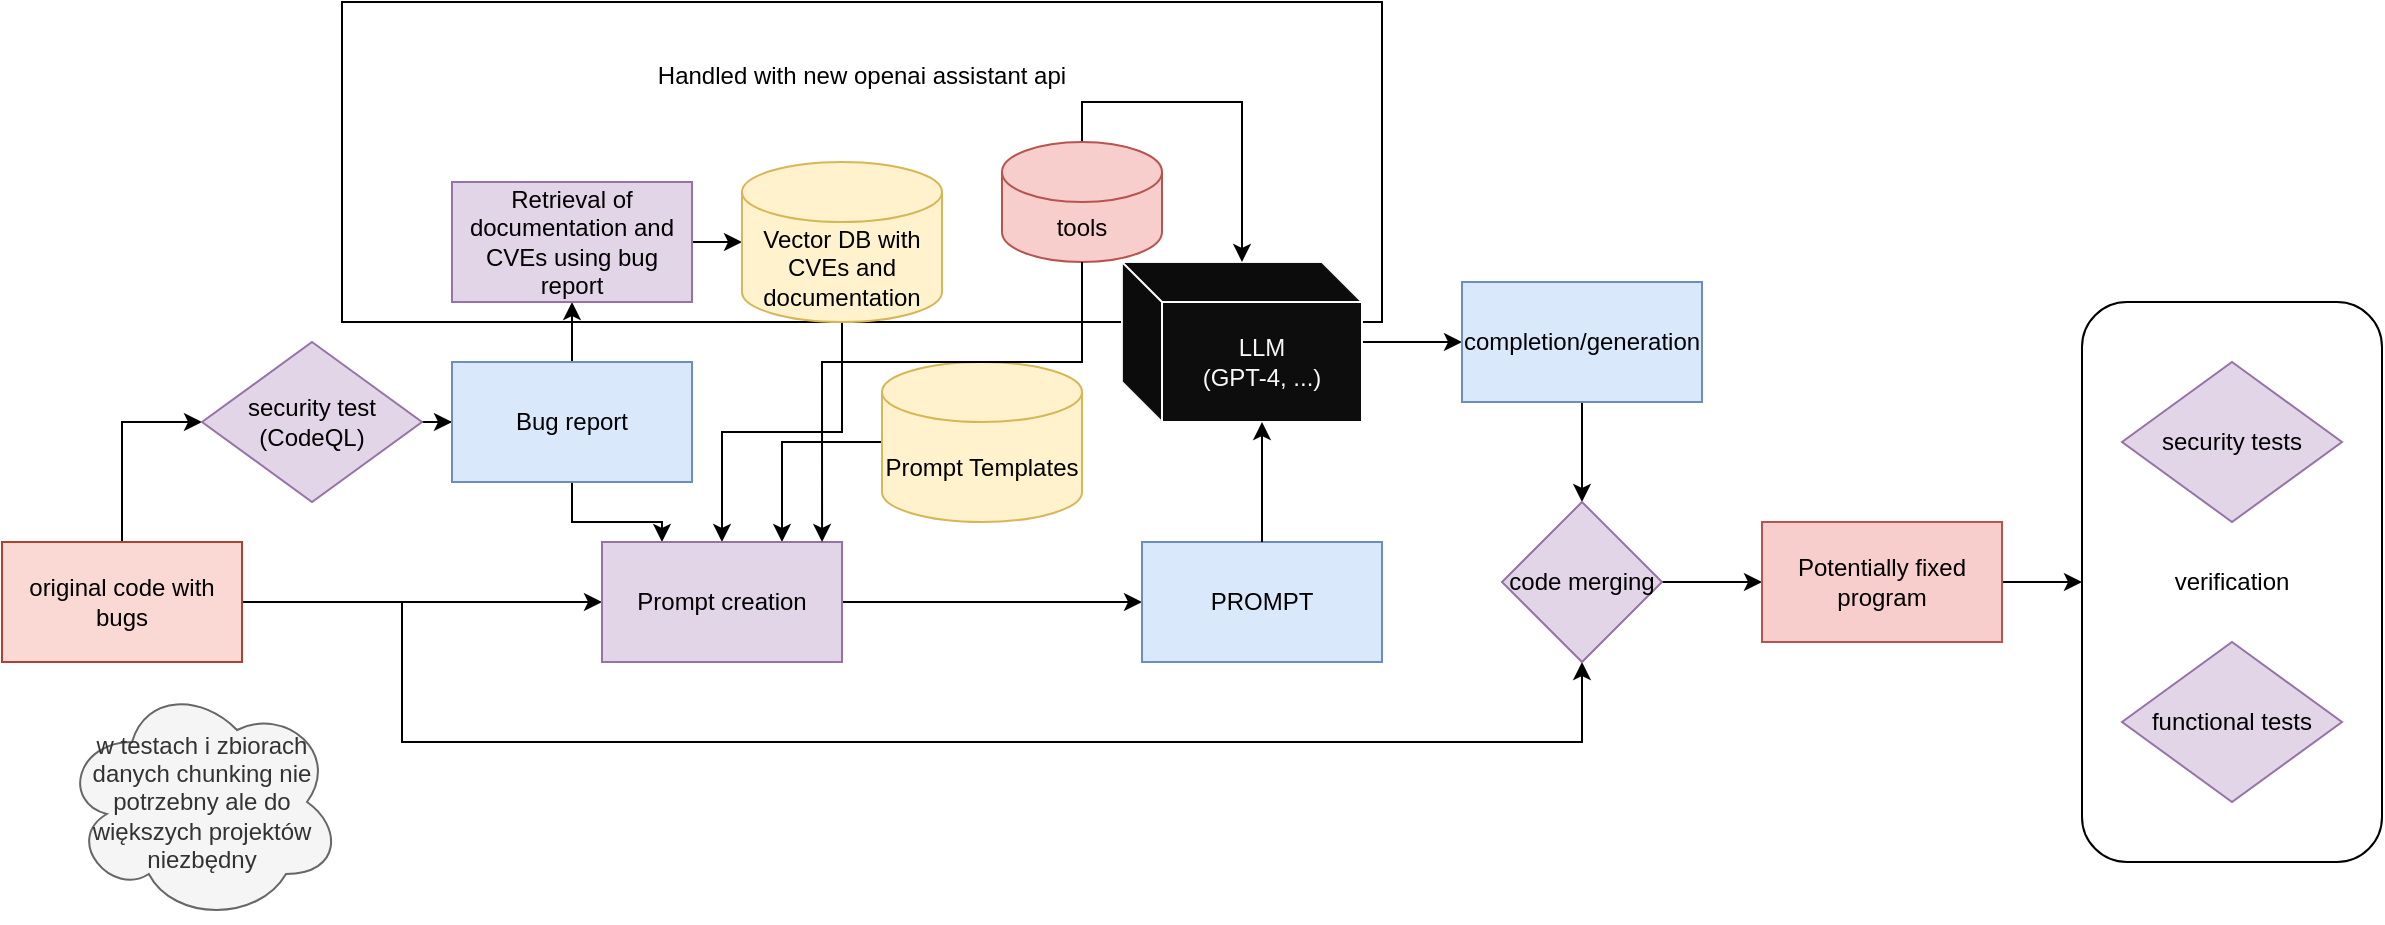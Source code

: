 <mxfile version="22.1.3" type="github">
  <diagram name="Page-1" id="2YBvvXClWsGukQMizWep">
    <mxGraphModel dx="1434" dy="835" grid="1" gridSize="10" guides="1" tooltips="1" connect="1" arrows="1" fold="1" page="1" pageScale="1" pageWidth="850" pageHeight="1100" math="0" shadow="0">
      <root>
        <mxCell id="0" />
        <mxCell id="1" parent="0" />
        <mxCell id="hU-8InKCtP9nK7P86rN6-2" value="&lt;div&gt;Handled with new openai assistant api&lt;/div&gt;&lt;div&gt;&lt;br&gt;&lt;/div&gt;&lt;div&gt;&lt;br&gt;&lt;/div&gt;&lt;div&gt;&lt;br&gt;&lt;/div&gt;&lt;div&gt;&lt;br&gt;&lt;/div&gt;&lt;div&gt;&lt;br&gt;&lt;/div&gt;&lt;div&gt;&lt;br&gt;&lt;/div&gt;" style="rounded=0;whiteSpace=wrap;html=1;fillColor=none;" vertex="1" parent="1">
          <mxGeometry x="250" y="120" width="520" height="160" as="geometry" />
        </mxCell>
        <mxCell id="Ab3tzTa3yzkyZwKfhWyt-38" value="verification" style="rounded=1;whiteSpace=wrap;html=1;fillColor=none;glass=0;" parent="1" vertex="1">
          <mxGeometry x="1120" y="270" width="150" height="280" as="geometry" />
        </mxCell>
        <mxCell id="Ab3tzTa3yzkyZwKfhWyt-6" value="" style="edgeStyle=orthogonalEdgeStyle;rounded=0;orthogonalLoop=1;jettySize=auto;html=1;entryX=0;entryY=0.5;entryDx=0;entryDy=0;" parent="1" source="Ab3tzTa3yzkyZwKfhWyt-3" target="Ab3tzTa3yzkyZwKfhWyt-4" edge="1">
          <mxGeometry relative="1" as="geometry">
            <mxPoint x="140" y="310" as="targetPoint" />
          </mxGeometry>
        </mxCell>
        <mxCell id="Ab3tzTa3yzkyZwKfhWyt-18" style="edgeStyle=orthogonalEdgeStyle;rounded=0;orthogonalLoop=1;jettySize=auto;html=1;entryX=0;entryY=0.5;entryDx=0;entryDy=0;" parent="1" source="Ab3tzTa3yzkyZwKfhWyt-3" target="Ab3tzTa3yzkyZwKfhWyt-17" edge="1">
          <mxGeometry relative="1" as="geometry" />
        </mxCell>
        <mxCell id="Ab3tzTa3yzkyZwKfhWyt-3" value="original code with bugs" style="rounded=0;whiteSpace=wrap;html=1;fillColor=#fad9d5;strokeColor=#ae4132;" parent="1" vertex="1">
          <mxGeometry x="80" y="390" width="120" height="60" as="geometry" />
        </mxCell>
        <mxCell id="Ab3tzTa3yzkyZwKfhWyt-8" value="" style="edgeStyle=orthogonalEdgeStyle;rounded=0;orthogonalLoop=1;jettySize=auto;html=1;" parent="1" source="Ab3tzTa3yzkyZwKfhWyt-4" target="Ab3tzTa3yzkyZwKfhWyt-7" edge="1">
          <mxGeometry relative="1" as="geometry" />
        </mxCell>
        <mxCell id="Ab3tzTa3yzkyZwKfhWyt-4" value="&lt;div&gt;security test&lt;/div&gt;&lt;div&gt;(CodeQL)&lt;br&gt;&lt;/div&gt;" style="rhombus;whiteSpace=wrap;html=1;fillColor=#e1d5e7;strokeColor=#9673a6;" parent="1" vertex="1">
          <mxGeometry x="180" y="290" width="110" height="80" as="geometry" />
        </mxCell>
        <mxCell id="Ab3tzTa3yzkyZwKfhWyt-11" value="" style="edgeStyle=orthogonalEdgeStyle;rounded=0;orthogonalLoop=1;jettySize=auto;html=1;" parent="1" source="Ab3tzTa3yzkyZwKfhWyt-7" target="Ab3tzTa3yzkyZwKfhWyt-10" edge="1">
          <mxGeometry relative="1" as="geometry" />
        </mxCell>
        <mxCell id="Ab3tzTa3yzkyZwKfhWyt-19" style="edgeStyle=orthogonalEdgeStyle;rounded=0;orthogonalLoop=1;jettySize=auto;html=1;entryX=0.25;entryY=0;entryDx=0;entryDy=0;" parent="1" source="Ab3tzTa3yzkyZwKfhWyt-7" target="Ab3tzTa3yzkyZwKfhWyt-17" edge="1">
          <mxGeometry relative="1" as="geometry" />
        </mxCell>
        <mxCell id="Ab3tzTa3yzkyZwKfhWyt-7" value="Bug report" style="whiteSpace=wrap;html=1;fillColor=#dae8fc;strokeColor=#6c8ebf;" parent="1" vertex="1">
          <mxGeometry x="305" y="300" width="120" height="60" as="geometry" />
        </mxCell>
        <mxCell id="Ab3tzTa3yzkyZwKfhWyt-16" value="" style="edgeStyle=orthogonalEdgeStyle;rounded=0;orthogonalLoop=1;jettySize=auto;html=1;" parent="1" source="Ab3tzTa3yzkyZwKfhWyt-10" target="Ab3tzTa3yzkyZwKfhWyt-15" edge="1">
          <mxGeometry relative="1" as="geometry" />
        </mxCell>
        <mxCell id="Ab3tzTa3yzkyZwKfhWyt-10" value="Retrieval of documentation and CVEs using bug report" style="whiteSpace=wrap;html=1;fillColor=#e1d5e7;strokeColor=#9673a6;" parent="1" vertex="1">
          <mxGeometry x="305" y="210" width="120" height="60" as="geometry" />
        </mxCell>
        <mxCell id="Ab3tzTa3yzkyZwKfhWyt-21" style="edgeStyle=orthogonalEdgeStyle;rounded=0;orthogonalLoop=1;jettySize=auto;html=1;entryX=0.75;entryY=0;entryDx=0;entryDy=0;" parent="1" source="Ab3tzTa3yzkyZwKfhWyt-12" target="Ab3tzTa3yzkyZwKfhWyt-17" edge="1">
          <mxGeometry relative="1" as="geometry" />
        </mxCell>
        <mxCell id="Ab3tzTa3yzkyZwKfhWyt-12" value="Prompt Templates" style="shape=cylinder3;whiteSpace=wrap;html=1;boundedLbl=1;backgroundOutline=1;size=15;fillColor=#fff2cc;strokeColor=#d6b656;" parent="1" vertex="1">
          <mxGeometry x="520" y="300" width="100" height="80" as="geometry" />
        </mxCell>
        <mxCell id="Ab3tzTa3yzkyZwKfhWyt-20" style="edgeStyle=orthogonalEdgeStyle;rounded=0;orthogonalLoop=1;jettySize=auto;html=1;entryX=0.5;entryY=0;entryDx=0;entryDy=0;" parent="1" source="Ab3tzTa3yzkyZwKfhWyt-15" target="Ab3tzTa3yzkyZwKfhWyt-17" edge="1">
          <mxGeometry relative="1" as="geometry" />
        </mxCell>
        <mxCell id="Ab3tzTa3yzkyZwKfhWyt-15" value="Vector DB with CVEs and documentation" style="shape=cylinder3;whiteSpace=wrap;html=1;boundedLbl=1;backgroundOutline=1;size=15;fillColor=#fff2cc;strokeColor=#d6b656;" parent="1" vertex="1">
          <mxGeometry x="450" y="200" width="100" height="80" as="geometry" />
        </mxCell>
        <mxCell id="Ab3tzTa3yzkyZwKfhWyt-23" value="" style="edgeStyle=orthogonalEdgeStyle;rounded=0;orthogonalLoop=1;jettySize=auto;html=1;" parent="1" source="Ab3tzTa3yzkyZwKfhWyt-17" target="Ab3tzTa3yzkyZwKfhWyt-22" edge="1">
          <mxGeometry relative="1" as="geometry" />
        </mxCell>
        <mxCell id="Ab3tzTa3yzkyZwKfhWyt-17" value="Prompt creation" style="rounded=0;whiteSpace=wrap;html=1;fillColor=#e1d5e7;strokeColor=#9673a6;" parent="1" vertex="1">
          <mxGeometry x="380" y="390" width="120" height="60" as="geometry" />
        </mxCell>
        <mxCell id="Ab3tzTa3yzkyZwKfhWyt-22" value="PROMPT" style="rounded=0;whiteSpace=wrap;html=1;fillColor=#dae8fc;strokeColor=#6c8ebf;" parent="1" vertex="1">
          <mxGeometry x="650" y="390" width="120" height="60" as="geometry" />
        </mxCell>
        <mxCell id="Ab3tzTa3yzkyZwKfhWyt-29" value="" style="edgeStyle=orthogonalEdgeStyle;rounded=0;orthogonalLoop=1;jettySize=auto;html=1;" parent="1" source="Ab3tzTa3yzkyZwKfhWyt-25" target="Ab3tzTa3yzkyZwKfhWyt-28" edge="1">
          <mxGeometry relative="1" as="geometry" />
        </mxCell>
        <mxCell id="Ab3tzTa3yzkyZwKfhWyt-25" value="&lt;div&gt;LLM&lt;/div&gt;&lt;div&gt;(GPT-4, ...)&lt;br&gt;&lt;/div&gt;" style="shape=cube;whiteSpace=wrap;html=1;boundedLbl=1;backgroundOutline=1;darkOpacity=0.05;darkOpacity2=0.1;fillColor=#0D0D0D;strokeColor=#FCFCFC;fontColor=#FAF7F7;" parent="1" vertex="1">
          <mxGeometry x="640" y="250" width="120" height="80" as="geometry" />
        </mxCell>
        <mxCell id="Ab3tzTa3yzkyZwKfhWyt-27" style="edgeStyle=orthogonalEdgeStyle;rounded=0;orthogonalLoop=1;jettySize=auto;html=1;exitX=0.5;exitY=0;exitDx=0;exitDy=0;entryX=0;entryY=0;entryDx=70;entryDy=80;entryPerimeter=0;" parent="1" source="Ab3tzTa3yzkyZwKfhWyt-22" target="Ab3tzTa3yzkyZwKfhWyt-25" edge="1">
          <mxGeometry relative="1" as="geometry" />
        </mxCell>
        <mxCell id="Ab3tzTa3yzkyZwKfhWyt-33" style="edgeStyle=orthogonalEdgeStyle;rounded=0;orthogonalLoop=1;jettySize=auto;html=1;entryX=0.5;entryY=0;entryDx=0;entryDy=0;" parent="1" source="Ab3tzTa3yzkyZwKfhWyt-28" target="Ab3tzTa3yzkyZwKfhWyt-31" edge="1">
          <mxGeometry relative="1" as="geometry" />
        </mxCell>
        <mxCell id="Ab3tzTa3yzkyZwKfhWyt-28" value="completion/generation" style="whiteSpace=wrap;html=1;fillColor=#dae8fc;strokeColor=#6c8ebf;" parent="1" vertex="1">
          <mxGeometry x="810" y="260" width="120" height="60" as="geometry" />
        </mxCell>
        <mxCell id="Ab3tzTa3yzkyZwKfhWyt-30" value="" style="endArrow=classic;html=1;rounded=0;entryX=0.5;entryY=1;entryDx=0;entryDy=0;" parent="1" target="Ab3tzTa3yzkyZwKfhWyt-31" edge="1">
          <mxGeometry width="50" height="50" relative="1" as="geometry">
            <mxPoint x="280" y="420" as="sourcePoint" />
            <mxPoint x="880" y="490" as="targetPoint" />
            <Array as="points">
              <mxPoint x="280" y="490" />
              <mxPoint x="870" y="490" />
            </Array>
          </mxGeometry>
        </mxCell>
        <mxCell id="Ab3tzTa3yzkyZwKfhWyt-34" style="edgeStyle=orthogonalEdgeStyle;rounded=0;orthogonalLoop=1;jettySize=auto;html=1;" parent="1" source="Ab3tzTa3yzkyZwKfhWyt-31" edge="1">
          <mxGeometry relative="1" as="geometry">
            <mxPoint x="960" y="410" as="targetPoint" />
          </mxGeometry>
        </mxCell>
        <mxCell id="Ab3tzTa3yzkyZwKfhWyt-31" value="code merging" style="rhombus;whiteSpace=wrap;html=1;fillColor=#e1d5e7;strokeColor=#9673a6;" parent="1" vertex="1">
          <mxGeometry x="830" y="370" width="80" height="80" as="geometry" />
        </mxCell>
        <mxCell id="Ab3tzTa3yzkyZwKfhWyt-32" value="w testach i zbiorach danych chunking nie potrzebny ale do większych projektów niezbędny" style="ellipse;shape=cloud;whiteSpace=wrap;html=1;fillColor=#f5f5f5;strokeColor=#666666;fontColor=#333333;" parent="1" vertex="1">
          <mxGeometry x="110" y="460" width="140" height="120" as="geometry" />
        </mxCell>
        <mxCell id="Ab3tzTa3yzkyZwKfhWyt-39" style="edgeStyle=orthogonalEdgeStyle;rounded=0;orthogonalLoop=1;jettySize=auto;html=1;entryX=0;entryY=0.5;entryDx=0;entryDy=0;" parent="1" source="Ab3tzTa3yzkyZwKfhWyt-35" target="Ab3tzTa3yzkyZwKfhWyt-38" edge="1">
          <mxGeometry relative="1" as="geometry" />
        </mxCell>
        <mxCell id="Ab3tzTa3yzkyZwKfhWyt-35" value="Potentially fixed program" style="rounded=0;whiteSpace=wrap;html=1;fillColor=#f8cecc;strokeColor=#b85450;" parent="1" vertex="1">
          <mxGeometry x="960" y="380" width="120" height="60" as="geometry" />
        </mxCell>
        <mxCell id="Ab3tzTa3yzkyZwKfhWyt-36" value="&lt;div&gt;security tests&lt;/div&gt;" style="rhombus;whiteSpace=wrap;html=1;fillColor=#e1d5e7;strokeColor=#9673a6;" parent="1" vertex="1">
          <mxGeometry x="1140" y="300" width="110" height="80" as="geometry" />
        </mxCell>
        <mxCell id="Ab3tzTa3yzkyZwKfhWyt-37" value="functional tests" style="rhombus;whiteSpace=wrap;html=1;fillColor=#e1d5e7;strokeColor=#9673a6;" parent="1" vertex="1">
          <mxGeometry x="1140" y="440" width="110" height="80" as="geometry" />
        </mxCell>
        <mxCell id="hU-8InKCtP9nK7P86rN6-5" style="edgeStyle=orthogonalEdgeStyle;rounded=0;orthogonalLoop=1;jettySize=auto;html=1;" edge="1" parent="1" source="hU-8InKCtP9nK7P86rN6-3" target="Ab3tzTa3yzkyZwKfhWyt-25">
          <mxGeometry relative="1" as="geometry">
            <Array as="points">
              <mxPoint x="620" y="170" />
              <mxPoint x="700" y="170" />
            </Array>
          </mxGeometry>
        </mxCell>
        <mxCell id="hU-8InKCtP9nK7P86rN6-3" value="tools" style="shape=cylinder3;whiteSpace=wrap;html=1;boundedLbl=1;backgroundOutline=1;size=15;fillColor=#f8cecc;strokeColor=#b85450;" vertex="1" parent="1">
          <mxGeometry x="580" y="190" width="80" height="60" as="geometry" />
        </mxCell>
        <mxCell id="hU-8InKCtP9nK7P86rN6-4" style="edgeStyle=orthogonalEdgeStyle;rounded=0;orthogonalLoop=1;jettySize=auto;html=1;entryX=0.917;entryY=0;entryDx=0;entryDy=0;entryPerimeter=0;" edge="1" parent="1" source="hU-8InKCtP9nK7P86rN6-3" target="Ab3tzTa3yzkyZwKfhWyt-17">
          <mxGeometry relative="1" as="geometry">
            <Array as="points">
              <mxPoint x="620" y="300" />
              <mxPoint x="490" y="300" />
            </Array>
          </mxGeometry>
        </mxCell>
      </root>
    </mxGraphModel>
  </diagram>
</mxfile>

